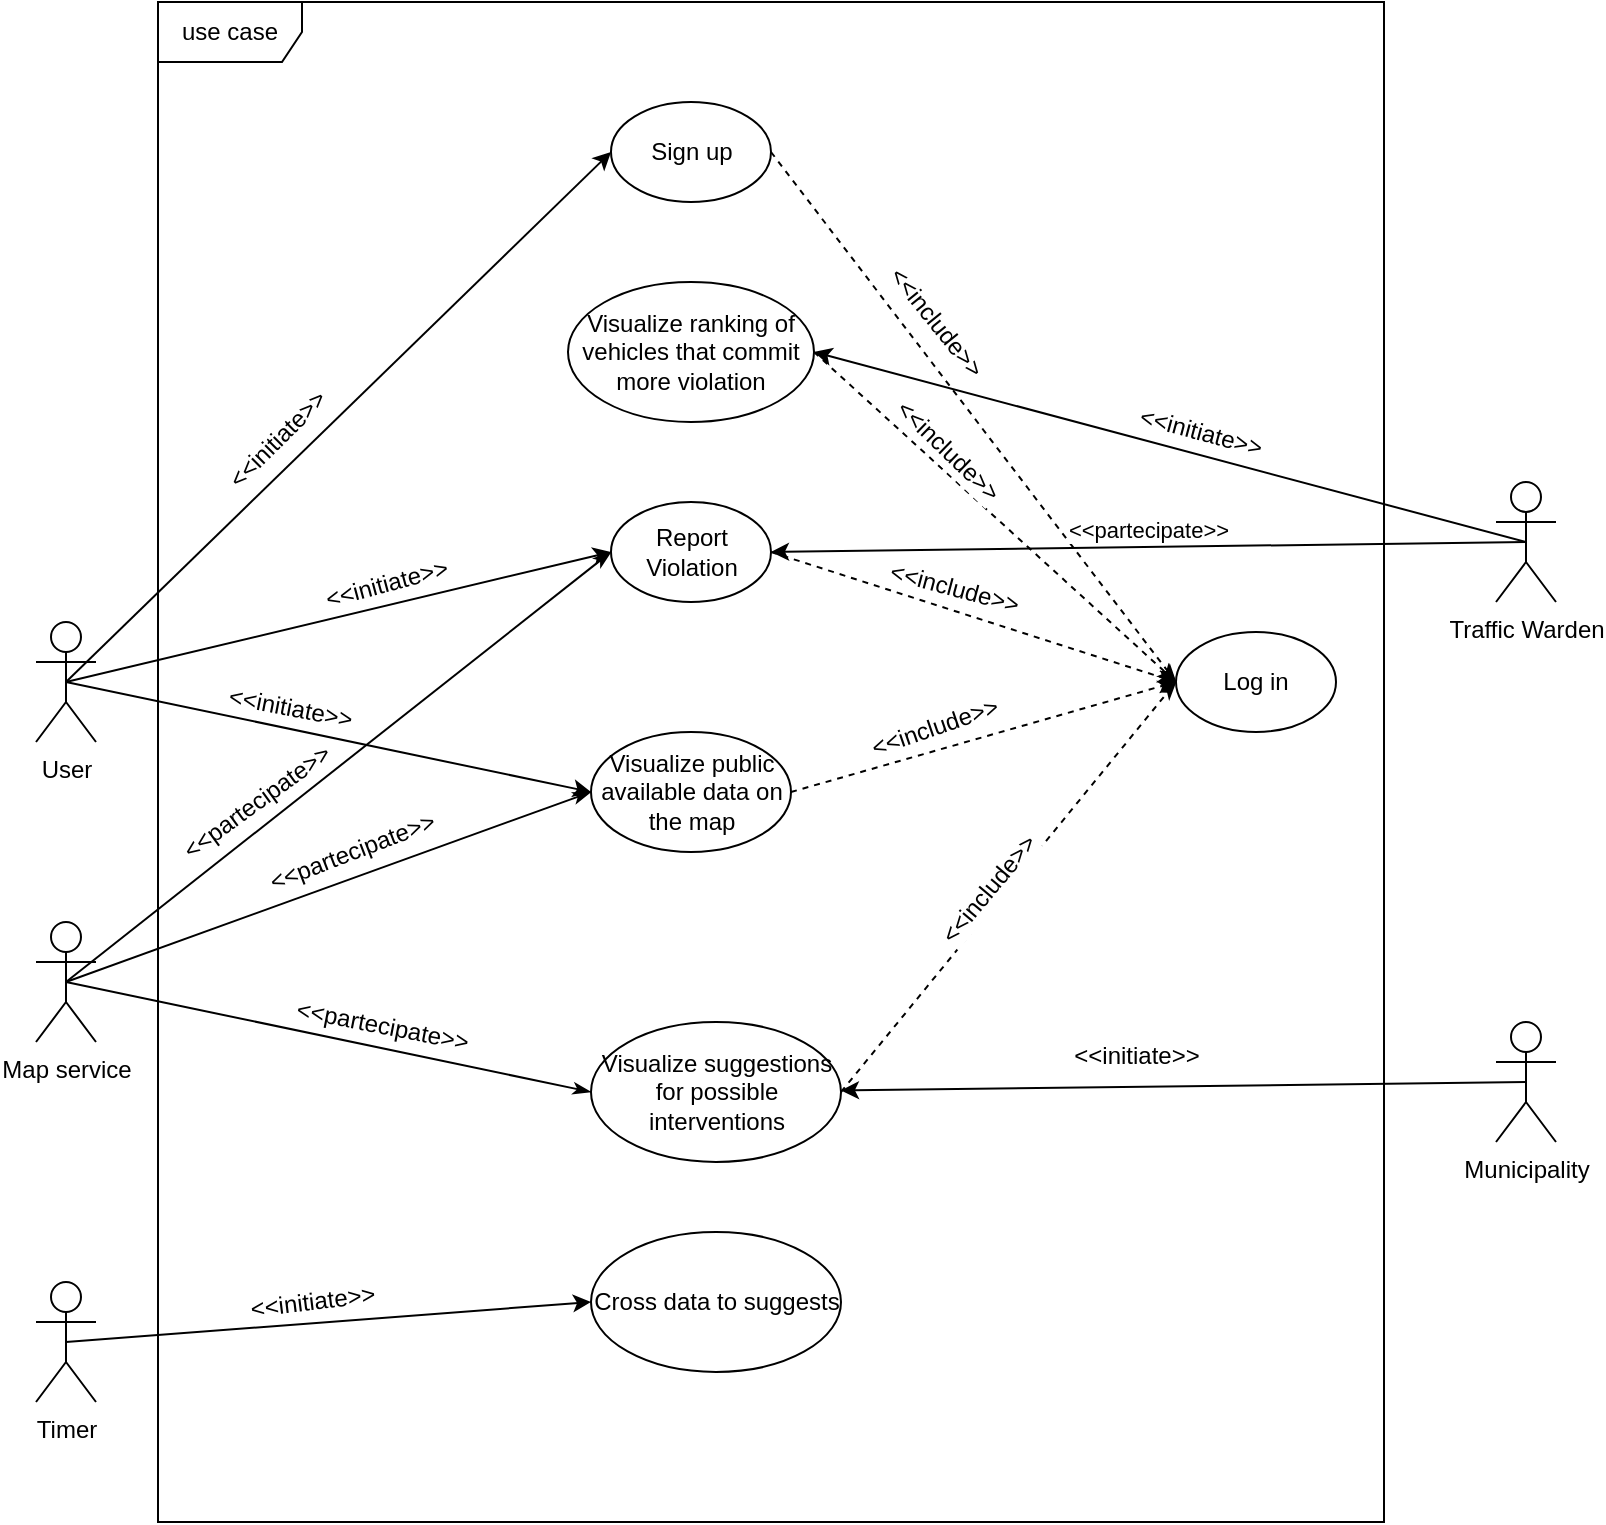 <mxfile version="12.2.3" type="device" pages="1"><diagram id="XoYCKnrMcCPW9_aBpa0y" name="Page-1"><mxGraphModel dx="1515" dy="1730" grid="1" gridSize="10" guides="1" tooltips="1" connect="1" arrows="1" fold="1" page="1" pageScale="1" pageWidth="850" pageHeight="1100" math="0" shadow="0"><root><mxCell id="0"/><mxCell id="1" parent="0"/><mxCell id="qxKgiJ9FYhpfbDE6TKe0-30" value="use case" style="shape=umlFrame;whiteSpace=wrap;html=1;width=72;height=30;" parent="1" vertex="1"><mxGeometry x="61" y="-100" width="613" height="760" as="geometry"/></mxCell><mxCell id="qxKgiJ9FYhpfbDE6TKe0-18" style="rounded=0;orthogonalLoop=1;jettySize=auto;html=1;exitX=0.5;exitY=0.5;exitDx=0;exitDy=0;exitPerimeter=0;entryX=0;entryY=0.5;entryDx=0;entryDy=0;" parent="1" source="qxKgiJ9FYhpfbDE6TKe0-1" target="qxKgiJ9FYhpfbDE6TKe0-7" edge="1"><mxGeometry relative="1" as="geometry"/></mxCell><mxCell id="qxKgiJ9FYhpfbDE6TKe0-24" value="&amp;lt;&amp;lt;initiate&amp;gt;&amp;gt;" style="text;html=1;resizable=0;points=[];align=center;verticalAlign=middle;labelBackgroundColor=#ffffff;labelPosition=center;verticalLabelPosition=middle;textDirection=ltr;horizontal=1;rotation=315;" parent="qxKgiJ9FYhpfbDE6TKe0-18" vertex="1" connectable="0"><mxGeometry x="-0.587" y="-3" relative="1" as="geometry"><mxPoint x="47" y="-68" as="offset"/></mxGeometry></mxCell><mxCell id="qxKgiJ9FYhpfbDE6TKe0-19" style="edgeStyle=none;rounded=0;orthogonalLoop=1;jettySize=auto;html=1;exitX=0.5;exitY=0.5;exitDx=0;exitDy=0;exitPerimeter=0;entryX=0;entryY=0.5;entryDx=0;entryDy=0;" parent="1" source="qxKgiJ9FYhpfbDE6TKe0-1" target="qxKgiJ9FYhpfbDE6TKe0-11" edge="1"><mxGeometry relative="1" as="geometry"/></mxCell><mxCell id="qxKgiJ9FYhpfbDE6TKe0-20" style="edgeStyle=none;rounded=0;orthogonalLoop=1;jettySize=auto;html=1;exitX=0.5;exitY=0.5;exitDx=0;exitDy=0;exitPerimeter=0;entryX=0;entryY=0.5;entryDx=0;entryDy=0;" parent="1" source="qxKgiJ9FYhpfbDE6TKe0-1" target="qxKgiJ9FYhpfbDE6TKe0-12" edge="1"><mxGeometry relative="1" as="geometry"/></mxCell><mxCell id="qxKgiJ9FYhpfbDE6TKe0-1" value="User" style="shape=umlActor;verticalLabelPosition=bottom;labelBackgroundColor=#ffffff;verticalAlign=top;html=1;outlineConnect=0;" parent="1" vertex="1"><mxGeometry y="210" width="30" height="60" as="geometry"/></mxCell><mxCell id="qxKgiJ9FYhpfbDE6TKe0-28" style="edgeStyle=none;rounded=0;orthogonalLoop=1;jettySize=auto;html=1;exitX=1;exitY=0.5;exitDx=0;exitDy=0;entryX=0;entryY=0.5;entryDx=0;entryDy=0;endArrow=classicThin;endFill=1;dashed=1;" parent="1" source="qxKgiJ9FYhpfbDE6TKe0-7" target="qxKgiJ9FYhpfbDE6TKe0-10" edge="1"><mxGeometry relative="1" as="geometry"/></mxCell><mxCell id="qxKgiJ9FYhpfbDE6TKe0-29" value="&amp;lt;&amp;lt;include&amp;gt;&amp;gt;" style="text;html=1;resizable=0;points=[];align=center;verticalAlign=middle;labelBackgroundColor=#ffffff;rotation=51;" parent="qxKgiJ9FYhpfbDE6TKe0-28" vertex="1" connectable="0"><mxGeometry x="-0.187" y="1" relative="1" as="geometry"><mxPoint x="-0.5" y="-22.5" as="offset"/></mxGeometry></mxCell><mxCell id="qxKgiJ9FYhpfbDE6TKe0-7" value="Sign up" style="ellipse;whiteSpace=wrap;html=1;" parent="1" vertex="1"><mxGeometry x="287.5" y="-50" width="80" height="50" as="geometry"/></mxCell><mxCell id="qxKgiJ9FYhpfbDE6TKe0-10" value="Log in" style="ellipse;whiteSpace=wrap;html=1;" parent="1" vertex="1"><mxGeometry x="570" y="215" width="80" height="50" as="geometry"/></mxCell><mxCell id="qxKgiJ9FYhpfbDE6TKe0-35" style="edgeStyle=none;rounded=0;orthogonalLoop=1;jettySize=auto;html=1;exitX=1;exitY=0.5;exitDx=0;exitDy=0;entryX=0;entryY=0.5;entryDx=0;entryDy=0;dashed=1;endArrow=classicThin;endFill=1;" parent="1" source="qxKgiJ9FYhpfbDE6TKe0-11" target="qxKgiJ9FYhpfbDE6TKe0-10" edge="1"><mxGeometry relative="1" as="geometry"/></mxCell><mxCell id="qxKgiJ9FYhpfbDE6TKe0-11" value="Report Violation" style="ellipse;whiteSpace=wrap;html=1;" parent="1" vertex="1"><mxGeometry x="287.5" y="150" width="80" height="50" as="geometry"/></mxCell><mxCell id="qxKgiJ9FYhpfbDE6TKe0-37" style="edgeStyle=none;rounded=0;orthogonalLoop=1;jettySize=auto;html=1;exitX=1;exitY=0.5;exitDx=0;exitDy=0;entryX=0;entryY=0.5;entryDx=0;entryDy=0;dashed=1;endArrow=classicThin;endFill=1;" parent="1" source="qxKgiJ9FYhpfbDE6TKe0-12" target="qxKgiJ9FYhpfbDE6TKe0-10" edge="1"><mxGeometry relative="1" as="geometry"/></mxCell><mxCell id="qxKgiJ9FYhpfbDE6TKe0-12" value="Visualize public available data on the map" style="ellipse;whiteSpace=wrap;html=1;" parent="1" vertex="1"><mxGeometry x="277.5" y="265" width="100" height="60" as="geometry"/></mxCell><mxCell id="qxKgiJ9FYhpfbDE6TKe0-39" style="edgeStyle=none;rounded=0;orthogonalLoop=1;jettySize=auto;html=1;exitX=1;exitY=0.5;exitDx=0;exitDy=0;dashed=1;endArrow=classicThin;endFill=1;" parent="1" source="qxKgiJ9FYhpfbDE6TKe0-13" edge="1"><mxGeometry relative="1" as="geometry"><mxPoint x="570" y="240" as="targetPoint"/></mxGeometry></mxCell><mxCell id="qxKgiJ9FYhpfbDE6TKe0-13" value="Visualize suggestions for possible interventions" style="ellipse;whiteSpace=wrap;html=1;" parent="1" vertex="1"><mxGeometry x="277.5" y="410" width="125" height="70" as="geometry"/></mxCell><mxCell id="qxKgiJ9FYhpfbDE6TKe0-21" style="edgeStyle=none;rounded=0;orthogonalLoop=1;jettySize=auto;html=1;exitX=0.5;exitY=0.5;exitDx=0;exitDy=0;exitPerimeter=0;" parent="1" source="qxKgiJ9FYhpfbDE6TKe0-14" target="qxKgiJ9FYhpfbDE6TKe0-13" edge="1"><mxGeometry relative="1" as="geometry"/></mxCell><mxCell id="qxKgiJ9FYhpfbDE6TKe0-14" value="Municipality" style="shape=umlActor;verticalLabelPosition=bottom;labelBackgroundColor=#ffffff;verticalAlign=top;html=1;outlineConnect=0;" parent="1" vertex="1"><mxGeometry x="730" y="410" width="30" height="60" as="geometry"/></mxCell><mxCell id="qxKgiJ9FYhpfbDE6TKe0-22" value="&amp;lt;&amp;lt;partecipate&amp;gt;&amp;gt;" style="edgeStyle=none;rounded=0;orthogonalLoop=1;jettySize=auto;html=1;exitX=0.5;exitY=0.5;exitDx=0;exitDy=0;exitPerimeter=0;entryX=1;entryY=0.5;entryDx=0;entryDy=0;verticalAlign=bottom;" parent="1" source="qxKgiJ9FYhpfbDE6TKe0-15" target="qxKgiJ9FYhpfbDE6TKe0-11" edge="1"><mxGeometry relative="1" as="geometry"/></mxCell><mxCell id="WRm1eI9838aSEY2kgFLm-8" style="rounded=0;orthogonalLoop=1;jettySize=auto;html=1;exitX=0.5;exitY=0.5;exitDx=0;exitDy=0;exitPerimeter=0;entryX=1;entryY=0.5;entryDx=0;entryDy=0;" edge="1" parent="1" source="qxKgiJ9FYhpfbDE6TKe0-15" target="WRm1eI9838aSEY2kgFLm-6"><mxGeometry relative="1" as="geometry"/></mxCell><mxCell id="qxKgiJ9FYhpfbDE6TKe0-15" value="Traffic Warden" style="shape=umlActor;verticalLabelPosition=bottom;labelBackgroundColor=#ffffff;verticalAlign=top;html=1;outlineConnect=0;" parent="1" vertex="1"><mxGeometry x="730" y="140" width="30" height="60" as="geometry"/></mxCell><mxCell id="qxKgiJ9FYhpfbDE6TKe0-25" value="&amp;lt;&amp;lt;initiate&amp;gt;&amp;gt;" style="text;html=1;resizable=0;points=[];align=center;verticalAlign=middle;labelBackgroundColor=#ffffff;labelPosition=center;verticalLabelPosition=middle;textDirection=ltr;horizontal=1;rotation=-15;" parent="1" vertex="1" connectable="0"><mxGeometry x="189.938" y="279.882" as="geometry"><mxPoint x="8.5" y="-90" as="offset"/></mxGeometry></mxCell><mxCell id="qxKgiJ9FYhpfbDE6TKe0-26" value="&amp;lt;&amp;lt;initiate&amp;gt;&amp;gt;" style="text;html=1;resizable=0;points=[];align=center;verticalAlign=middle;labelBackgroundColor=#ffffff;labelPosition=center;verticalLabelPosition=middle;textDirection=ltr;horizontal=1;rotation=11;" parent="1" vertex="1" connectable="0"><mxGeometry x="89.938" y="339.882" as="geometry"><mxPoint x="19.5" y="-93" as="offset"/></mxGeometry></mxCell><mxCell id="qxKgiJ9FYhpfbDE6TKe0-27" value="&amp;lt;&amp;lt;initiate&amp;gt;&amp;gt;" style="text;html=1;resizable=0;points=[];align=center;verticalAlign=middle;labelBackgroundColor=#ffffff;labelPosition=center;verticalLabelPosition=middle;textDirection=ltr;horizontal=1;rotation=0;" parent="1" vertex="1" connectable="0"><mxGeometry x="529.938" y="519.882" as="geometry"><mxPoint x="19.5" y="-93" as="offset"/></mxGeometry></mxCell><mxCell id="qxKgiJ9FYhpfbDE6TKe0-36" value="&amp;lt;&amp;lt;include&amp;gt;&amp;gt;" style="text;html=1;resizable=0;points=[];align=center;verticalAlign=middle;labelBackgroundColor=#ffffff;rotation=15;" parent="1" vertex="1" connectable="0"><mxGeometry x="450.169" y="190.125" as="geometry"><mxPoint x="8.5" as="offset"/></mxGeometry></mxCell><mxCell id="qxKgiJ9FYhpfbDE6TKe0-38" value="&amp;lt;&amp;lt;include&amp;gt;&amp;gt;" style="text;html=1;resizable=0;points=[];align=center;verticalAlign=middle;labelBackgroundColor=#ffffff;rotation=341;" parent="1" vertex="1" connectable="0"><mxGeometry x="440.169" y="265.125" as="geometry"><mxPoint x="8.5" as="offset"/></mxGeometry></mxCell><mxCell id="qxKgiJ9FYhpfbDE6TKe0-40" value="&amp;lt;&amp;lt;include&amp;gt;&amp;gt;" style="text;html=1;resizable=0;points=[];align=center;verticalAlign=middle;labelBackgroundColor=#ffffff;rotation=310;" parent="1" vertex="1" connectable="0"><mxGeometry x="470.169" y="350.125" as="geometry"><mxPoint x="8.5" as="offset"/></mxGeometry></mxCell><mxCell id="qxKgiJ9FYhpfbDE6TKe0-43" style="edgeStyle=none;rounded=0;orthogonalLoop=1;jettySize=auto;html=1;exitX=0.5;exitY=0.5;exitDx=0;exitDy=0;exitPerimeter=0;entryX=0;entryY=0.5;entryDx=0;entryDy=0;endArrow=classicThin;endFill=1;" parent="1" source="qxKgiJ9FYhpfbDE6TKe0-41" target="qxKgiJ9FYhpfbDE6TKe0-11" edge="1"><mxGeometry relative="1" as="geometry"/></mxCell><mxCell id="qxKgiJ9FYhpfbDE6TKe0-45" value="&amp;lt;&amp;lt;partecipate&amp;gt;&amp;gt;&lt;br&gt;" style="text;html=1;resizable=0;points=[];align=center;verticalAlign=middle;labelBackgroundColor=#ffffff;rotation=324;" parent="qxKgiJ9FYhpfbDE6TKe0-43" vertex="1" connectable="0"><mxGeometry x="-0.106" y="1" relative="1" as="geometry"><mxPoint x="-26" y="6.5" as="offset"/></mxGeometry></mxCell><mxCell id="qxKgiJ9FYhpfbDE6TKe0-44" style="edgeStyle=none;rounded=0;orthogonalLoop=1;jettySize=auto;html=1;exitX=0.5;exitY=0.5;exitDx=0;exitDy=0;exitPerimeter=0;entryX=0;entryY=0.5;entryDx=0;entryDy=0;endArrow=classicThin;endFill=1;" parent="1" source="qxKgiJ9FYhpfbDE6TKe0-41" target="qxKgiJ9FYhpfbDE6TKe0-12" edge="1"><mxGeometry relative="1" as="geometry"/></mxCell><mxCell id="qxKgiJ9FYhpfbDE6TKe0-50" style="edgeStyle=none;rounded=0;orthogonalLoop=1;jettySize=auto;html=1;exitX=0.5;exitY=0.5;exitDx=0;exitDy=0;exitPerimeter=0;entryX=0;entryY=0.5;entryDx=0;entryDy=0;endArrow=classicThin;endFill=1;" parent="1" source="qxKgiJ9FYhpfbDE6TKe0-41" target="qxKgiJ9FYhpfbDE6TKe0-13" edge="1"><mxGeometry relative="1" as="geometry"/></mxCell><mxCell id="qxKgiJ9FYhpfbDE6TKe0-41" value="Map service" style="shape=umlActor;verticalLabelPosition=bottom;labelBackgroundColor=#ffffff;verticalAlign=top;html=1;outlineConnect=0;" parent="1" vertex="1"><mxGeometry y="360" width="30" height="60" as="geometry"/></mxCell><mxCell id="qxKgiJ9FYhpfbDE6TKe0-46" value="&amp;lt;&amp;lt;partecipate&amp;gt;&amp;gt;&lt;br&gt;" style="text;html=1;resizable=0;points=[];align=center;verticalAlign=middle;labelBackgroundColor=#ffffff;rotation=339;" parent="1" vertex="1" connectable="0"><mxGeometry x="179.954" y="309.795" as="geometry"><mxPoint x="-26" y="6.5" as="offset"/></mxGeometry></mxCell><mxCell id="qxKgiJ9FYhpfbDE6TKe0-51" value="&amp;lt;&amp;lt;partecipate&amp;gt;&amp;gt;&lt;br&gt;" style="text;html=1;resizable=0;points=[];align=center;verticalAlign=middle;labelBackgroundColor=#ffffff;rotation=11;" parent="1" vertex="1" connectable="0"><mxGeometry x="199.954" y="409.795" as="geometry"><mxPoint x="-26" y="6.5" as="offset"/></mxGeometry></mxCell><mxCell id="WRm1eI9838aSEY2kgFLm-14" style="edgeStyle=none;rounded=0;orthogonalLoop=1;jettySize=auto;html=1;exitX=1;exitY=0.5;exitDx=0;exitDy=0;entryX=0;entryY=0.5;entryDx=0;entryDy=0;dashed=1;" edge="1" parent="1" source="WRm1eI9838aSEY2kgFLm-6" target="qxKgiJ9FYhpfbDE6TKe0-10"><mxGeometry relative="1" as="geometry"/></mxCell><mxCell id="WRm1eI9838aSEY2kgFLm-6" value="Visualize ranking of vehicles that commit more violation" style="ellipse;whiteSpace=wrap;html=1;" vertex="1" parent="1"><mxGeometry x="266" y="40" width="123" height="70" as="geometry"/></mxCell><mxCell id="WRm1eI9838aSEY2kgFLm-9" value="Cross data to suggests" style="ellipse;whiteSpace=wrap;html=1;" vertex="1" parent="1"><mxGeometry x="277.5" y="515" width="125" height="70" as="geometry"/></mxCell><mxCell id="WRm1eI9838aSEY2kgFLm-11" style="edgeStyle=none;rounded=0;orthogonalLoop=1;jettySize=auto;html=1;exitX=0.5;exitY=0.5;exitDx=0;exitDy=0;exitPerimeter=0;entryX=0;entryY=0.5;entryDx=0;entryDy=0;" edge="1" parent="1" source="WRm1eI9838aSEY2kgFLm-10" target="WRm1eI9838aSEY2kgFLm-9"><mxGeometry relative="1" as="geometry"/></mxCell><mxCell id="WRm1eI9838aSEY2kgFLm-10" value="Timer" style="shape=umlActor;verticalLabelPosition=bottom;labelBackgroundColor=#ffffff;verticalAlign=top;html=1;outlineConnect=0;" vertex="1" parent="1"><mxGeometry y="540" width="30" height="60" as="geometry"/></mxCell><mxCell id="WRm1eI9838aSEY2kgFLm-12" value="&amp;lt;&amp;lt;initiate&amp;gt;&amp;gt;" style="text;html=1;resizable=0;points=[];align=center;verticalAlign=middle;labelBackgroundColor=#ffffff;labelPosition=center;verticalLabelPosition=middle;textDirection=ltr;horizontal=1;rotation=353;" vertex="1" connectable="0" parent="1"><mxGeometry x="139.938" y="639.882" as="geometry"><mxPoint x="8.5" y="-90" as="offset"/></mxGeometry></mxCell><mxCell id="WRm1eI9838aSEY2kgFLm-13" value="&amp;lt;&amp;lt;initiate&amp;gt;&amp;gt;" style="text;html=1;resizable=0;points=[];align=center;verticalAlign=middle;labelBackgroundColor=#ffffff;labelPosition=center;verticalLabelPosition=middle;textDirection=ltr;horizontal=1;rotation=15;" vertex="1" connectable="0" parent="1"><mxGeometry x="549.938" y="199.882" as="geometry"><mxPoint x="8.5" y="-90" as="offset"/></mxGeometry></mxCell><mxCell id="WRm1eI9838aSEY2kgFLm-15" value="&amp;lt;&amp;lt;include&amp;gt;&amp;gt;" style="text;html=1;resizable=0;points=[];align=center;verticalAlign=middle;labelBackgroundColor=#ffffff;rotation=44;" vertex="1" connectable="0" parent="1"><mxGeometry x="440.37" y="139.954" as="geometry"><mxPoint x="-0.5" y="-22.5" as="offset"/></mxGeometry></mxCell></root></mxGraphModel></diagram></mxfile>